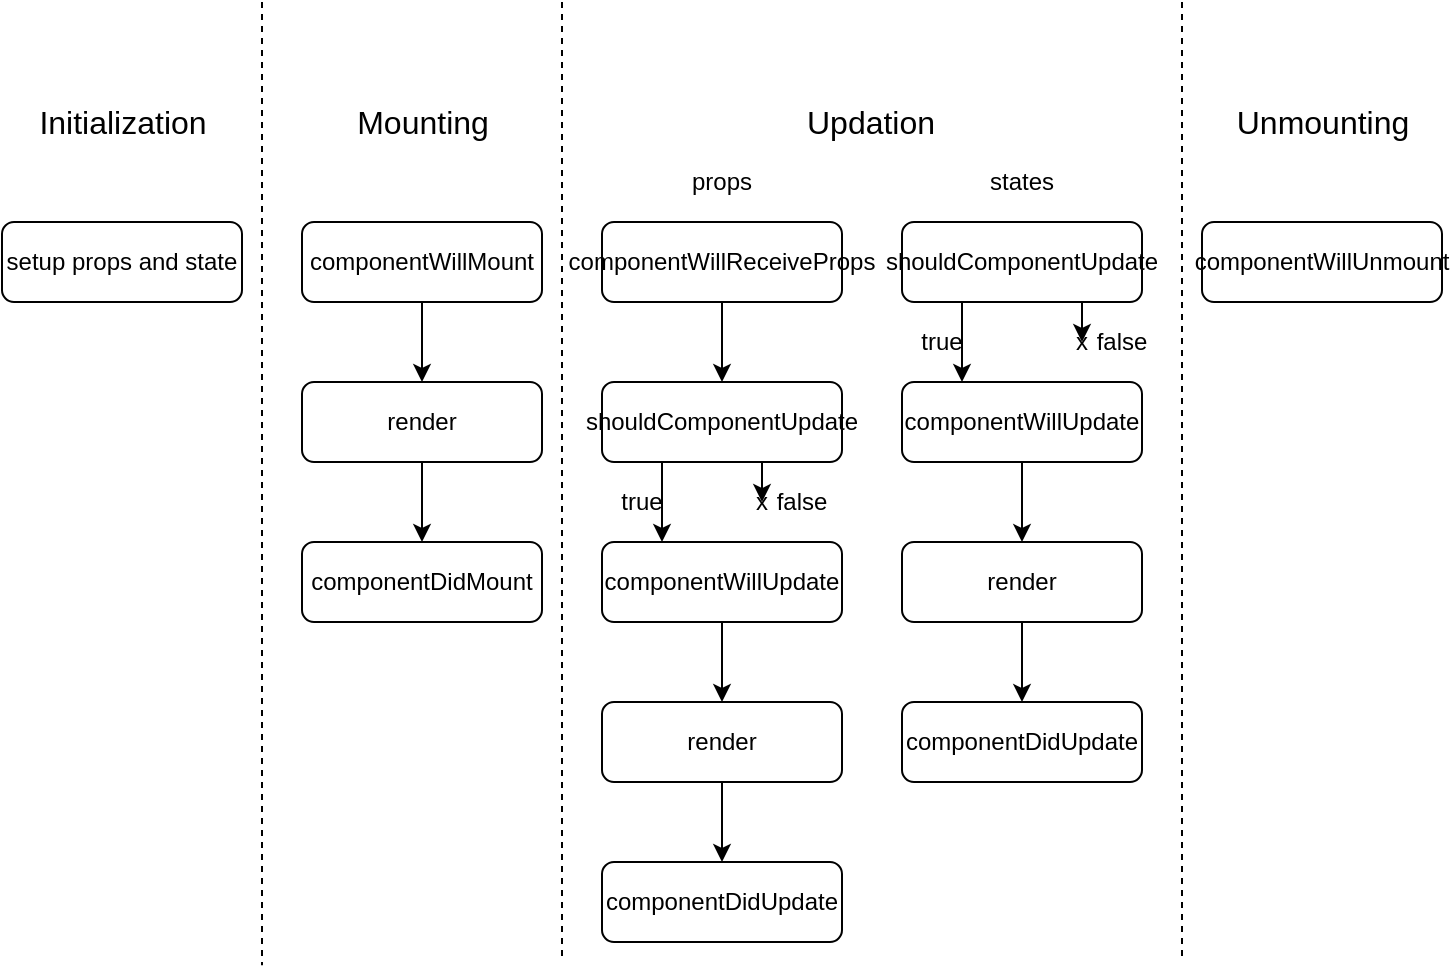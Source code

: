 <mxfile>
    <diagram id="JFk3--KPtk6-7aZ-j9lN" name="第 1 页">
        <mxGraphModel dx="928" dy="498" grid="1" gridSize="10" guides="1" tooltips="1" connect="1" arrows="1" fold="1" page="1" pageScale="1" pageWidth="827" pageHeight="1169" math="0" shadow="0">
            <root>
                <mxCell id="0"/>
                <mxCell id="1" parent="0"/>
                <mxCell id="2" value="&lt;font style=&quot;font-size: 16px&quot;&gt;Initialization&lt;/font&gt;" style="text;html=1;align=center;verticalAlign=middle;resizable=0;points=[];autosize=1;" parent="1" vertex="1">
                    <mxGeometry x="30" y="60" width="100" height="20" as="geometry"/>
                </mxCell>
                <mxCell id="3" value="setup props and state" style="rounded=1;whiteSpace=wrap;html=1;" parent="1" vertex="1">
                    <mxGeometry x="20" y="120" width="120" height="40" as="geometry"/>
                </mxCell>
                <mxCell id="4" value="&lt;font style=&quot;font-size: 16px&quot;&gt;Mounting&lt;/font&gt;" style="text;html=1;align=center;verticalAlign=middle;resizable=0;points=[];autosize=1;" parent="1" vertex="1">
                    <mxGeometry x="190" y="60" width="80" height="20" as="geometry"/>
                </mxCell>
                <mxCell id="9" value="" style="edgeStyle=orthogonalEdgeStyle;rounded=0;orthogonalLoop=1;jettySize=auto;html=1;" parent="1" source="5" target="8" edge="1">
                    <mxGeometry relative="1" as="geometry"/>
                </mxCell>
                <mxCell id="5" value="componentWillMount" style="rounded=1;whiteSpace=wrap;html=1;" parent="1" vertex="1">
                    <mxGeometry x="170" y="120" width="120" height="40" as="geometry"/>
                </mxCell>
                <mxCell id="11" value="" style="edgeStyle=orthogonalEdgeStyle;rounded=0;orthogonalLoop=1;jettySize=auto;html=1;" parent="1" source="8" target="10" edge="1">
                    <mxGeometry relative="1" as="geometry"/>
                </mxCell>
                <mxCell id="8" value="render" style="whiteSpace=wrap;html=1;rounded=1;" parent="1" vertex="1">
                    <mxGeometry x="170" y="200" width="120" height="40" as="geometry"/>
                </mxCell>
                <mxCell id="10" value="componentDidMount" style="whiteSpace=wrap;html=1;rounded=1;" parent="1" vertex="1">
                    <mxGeometry x="170" y="280" width="120" height="40" as="geometry"/>
                </mxCell>
                <mxCell id="12" value="&lt;font style=&quot;font-size: 16px&quot;&gt;Updation&lt;/font&gt;" style="text;html=1;align=center;verticalAlign=middle;resizable=0;points=[];autosize=1;" parent="1" vertex="1">
                    <mxGeometry x="414" y="60" width="80" height="20" as="geometry"/>
                </mxCell>
                <mxCell id="16" value="" style="edgeStyle=orthogonalEdgeStyle;rounded=0;orthogonalLoop=1;jettySize=auto;html=1;" parent="1" source="13" target="15" edge="1">
                    <mxGeometry relative="1" as="geometry"/>
                </mxCell>
                <mxCell id="13" value="&lt;font style=&quot;font-size: 12px&quot;&gt;componentWillReceiveProps&lt;/font&gt;" style="rounded=1;whiteSpace=wrap;html=1;" parent="1" vertex="1">
                    <mxGeometry x="320" y="120" width="120" height="40" as="geometry"/>
                </mxCell>
                <mxCell id="50" value="" style="edgeStyle=orthogonalEdgeStyle;rounded=0;orthogonalLoop=1;jettySize=auto;html=1;" parent="1" source="14" target="31" edge="1">
                    <mxGeometry relative="1" as="geometry">
                        <Array as="points">
                            <mxPoint x="500" y="180"/>
                            <mxPoint x="500" y="180"/>
                        </Array>
                    </mxGeometry>
                </mxCell>
                <mxCell id="51" value="" style="edgeStyle=orthogonalEdgeStyle;rounded=0;orthogonalLoop=1;jettySize=auto;html=1;" parent="1" source="14" edge="1">
                    <mxGeometry relative="1" as="geometry">
                        <mxPoint x="560" y="180" as="targetPoint"/>
                        <Array as="points">
                            <mxPoint x="560" y="180"/>
                            <mxPoint x="560" y="180"/>
                        </Array>
                    </mxGeometry>
                </mxCell>
                <mxCell id="14" value="shouldComponentUpdate" style="rounded=1;whiteSpace=wrap;html=1;" parent="1" vertex="1">
                    <mxGeometry x="470" y="120" width="120" height="40" as="geometry"/>
                </mxCell>
                <mxCell id="18" value="" style="edgeStyle=orthogonalEdgeStyle;rounded=0;orthogonalLoop=1;jettySize=auto;html=1;" parent="1" source="15" target="17" edge="1">
                    <mxGeometry relative="1" as="geometry">
                        <Array as="points">
                            <mxPoint x="350" y="260"/>
                            <mxPoint x="350" y="260"/>
                        </Array>
                    </mxGeometry>
                </mxCell>
                <mxCell id="27" value="" style="edgeStyle=orthogonalEdgeStyle;rounded=0;orthogonalLoop=1;jettySize=auto;html=1;" parent="1" source="15" edge="1">
                    <mxGeometry relative="1" as="geometry">
                        <mxPoint x="400" y="260" as="targetPoint"/>
                        <Array as="points">
                            <mxPoint x="400" y="250"/>
                            <mxPoint x="400" y="250"/>
                        </Array>
                    </mxGeometry>
                </mxCell>
                <mxCell id="15" value="shouldComponentUpdate" style="whiteSpace=wrap;html=1;rounded=1;" parent="1" vertex="1">
                    <mxGeometry x="320" y="200" width="120" height="40" as="geometry"/>
                </mxCell>
                <mxCell id="20" value="" style="edgeStyle=orthogonalEdgeStyle;rounded=0;orthogonalLoop=1;jettySize=auto;html=1;" parent="1" source="17" target="19" edge="1">
                    <mxGeometry relative="1" as="geometry"/>
                </mxCell>
                <mxCell id="17" value="componentWillUpdate" style="whiteSpace=wrap;html=1;rounded=1;" parent="1" vertex="1">
                    <mxGeometry x="320" y="280" width="120" height="40" as="geometry"/>
                </mxCell>
                <mxCell id="22" value="" style="edgeStyle=orthogonalEdgeStyle;rounded=0;orthogonalLoop=1;jettySize=auto;html=1;" parent="1" source="19" target="21" edge="1">
                    <mxGeometry relative="1" as="geometry"/>
                </mxCell>
                <mxCell id="19" value="render" style="whiteSpace=wrap;html=1;rounded=1;" parent="1" vertex="1">
                    <mxGeometry x="320" y="360" width="120" height="40" as="geometry"/>
                </mxCell>
                <mxCell id="21" value="componentDidUpdate" style="whiteSpace=wrap;html=1;rounded=1;" parent="1" vertex="1">
                    <mxGeometry x="320" y="440" width="120" height="40" as="geometry"/>
                </mxCell>
                <mxCell id="28" value="x" style="text;html=1;strokeColor=none;fillColor=none;align=center;verticalAlign=middle;whiteSpace=wrap;rounded=0;" parent="1" vertex="1">
                    <mxGeometry x="380" y="250" width="40" height="20" as="geometry"/>
                </mxCell>
                <mxCell id="29" value="true" style="text;html=1;strokeColor=none;fillColor=none;align=center;verticalAlign=middle;whiteSpace=wrap;rounded=0;" parent="1" vertex="1">
                    <mxGeometry x="320" y="250" width="40" height="20" as="geometry"/>
                </mxCell>
                <mxCell id="30" value="false" style="text;html=1;strokeColor=none;fillColor=none;align=center;verticalAlign=middle;whiteSpace=wrap;rounded=0;" parent="1" vertex="1">
                    <mxGeometry x="400" y="250" width="40" height="20" as="geometry"/>
                </mxCell>
                <mxCell id="46" value="" style="edgeStyle=orthogonalEdgeStyle;rounded=0;orthogonalLoop=1;jettySize=auto;html=1;" parent="1" source="31" target="44" edge="1">
                    <mxGeometry relative="1" as="geometry"/>
                </mxCell>
                <mxCell id="31" value="componentWillUpdate" style="whiteSpace=wrap;html=1;rounded=1;" parent="1" vertex="1">
                    <mxGeometry x="470" y="200" width="120" height="40" as="geometry"/>
                </mxCell>
                <mxCell id="43" value="" style="edgeStyle=orthogonalEdgeStyle;rounded=0;orthogonalLoop=1;jettySize=auto;html=1;" parent="1" source="44" target="45" edge="1">
                    <mxGeometry relative="1" as="geometry"/>
                </mxCell>
                <mxCell id="44" value="render" style="whiteSpace=wrap;html=1;rounded=1;" parent="1" vertex="1">
                    <mxGeometry x="470" y="280" width="120" height="40" as="geometry"/>
                </mxCell>
                <mxCell id="45" value="componentDidUpdate" style="whiteSpace=wrap;html=1;rounded=1;" parent="1" vertex="1">
                    <mxGeometry x="470" y="360" width="120" height="40" as="geometry"/>
                </mxCell>
                <mxCell id="52" value="false" style="text;html=1;strokeColor=none;fillColor=none;align=center;verticalAlign=middle;whiteSpace=wrap;rounded=0;" parent="1" vertex="1">
                    <mxGeometry x="560" y="170" width="40" height="20" as="geometry"/>
                </mxCell>
                <mxCell id="53" value="true" style="text;html=1;strokeColor=none;fillColor=none;align=center;verticalAlign=middle;whiteSpace=wrap;rounded=0;" parent="1" vertex="1">
                    <mxGeometry x="470" y="170" width="40" height="20" as="geometry"/>
                </mxCell>
                <mxCell id="54" value="x" style="text;html=1;strokeColor=none;fillColor=none;align=center;verticalAlign=middle;whiteSpace=wrap;rounded=0;" parent="1" vertex="1">
                    <mxGeometry x="540" y="170" width="40" height="20" as="geometry"/>
                </mxCell>
                <mxCell id="55" value="&lt;font style=&quot;font-size: 16px&quot;&gt;Unmounting&lt;/font&gt;" style="text;html=1;align=center;verticalAlign=middle;resizable=0;points=[];autosize=1;" parent="1" vertex="1">
                    <mxGeometry x="630" y="60" width="100" height="20" as="geometry"/>
                </mxCell>
                <mxCell id="56" value="componentWillUnmount" style="rounded=1;whiteSpace=wrap;html=1;" parent="1" vertex="1">
                    <mxGeometry x="620" y="120" width="120" height="40" as="geometry"/>
                </mxCell>
                <mxCell id="57" value="props" style="text;html=1;strokeColor=none;fillColor=none;align=center;verticalAlign=middle;whiteSpace=wrap;rounded=0;" parent="1" vertex="1">
                    <mxGeometry x="360" y="90" width="40" height="20" as="geometry"/>
                </mxCell>
                <mxCell id="58" value="states" style="text;html=1;strokeColor=none;fillColor=none;align=center;verticalAlign=middle;whiteSpace=wrap;rounded=0;" parent="1" vertex="1">
                    <mxGeometry x="510" y="90" width="40" height="20" as="geometry"/>
                </mxCell>
                <mxCell id="60" value="" style="endArrow=none;dashed=1;html=1;" parent="1" edge="1">
                    <mxGeometry width="50" height="50" relative="1" as="geometry">
                        <mxPoint x="150" y="10" as="sourcePoint"/>
                        <mxPoint x="150" y="491.6" as="targetPoint"/>
                        <Array as="points">
                            <mxPoint x="150" y="250"/>
                        </Array>
                    </mxGeometry>
                </mxCell>
                <mxCell id="61" value="" style="endArrow=none;dashed=1;html=1;" parent="1" edge="1">
                    <mxGeometry width="50" height="50" relative="1" as="geometry">
                        <mxPoint x="300" y="10" as="sourcePoint"/>
                        <mxPoint x="300" y="490" as="targetPoint"/>
                        <Array as="points">
                            <mxPoint x="300" y="260"/>
                        </Array>
                    </mxGeometry>
                </mxCell>
                <mxCell id="62" value="" style="endArrow=none;dashed=1;html=1;" parent="1" edge="1">
                    <mxGeometry width="50" height="50" relative="1" as="geometry">
                        <mxPoint x="610" y="10" as="sourcePoint"/>
                        <mxPoint x="610" y="490" as="targetPoint"/>
                        <Array as="points">
                            <mxPoint x="610" y="270"/>
                        </Array>
                    </mxGeometry>
                </mxCell>
            </root>
        </mxGraphModel>
    </diagram>
</mxfile>
